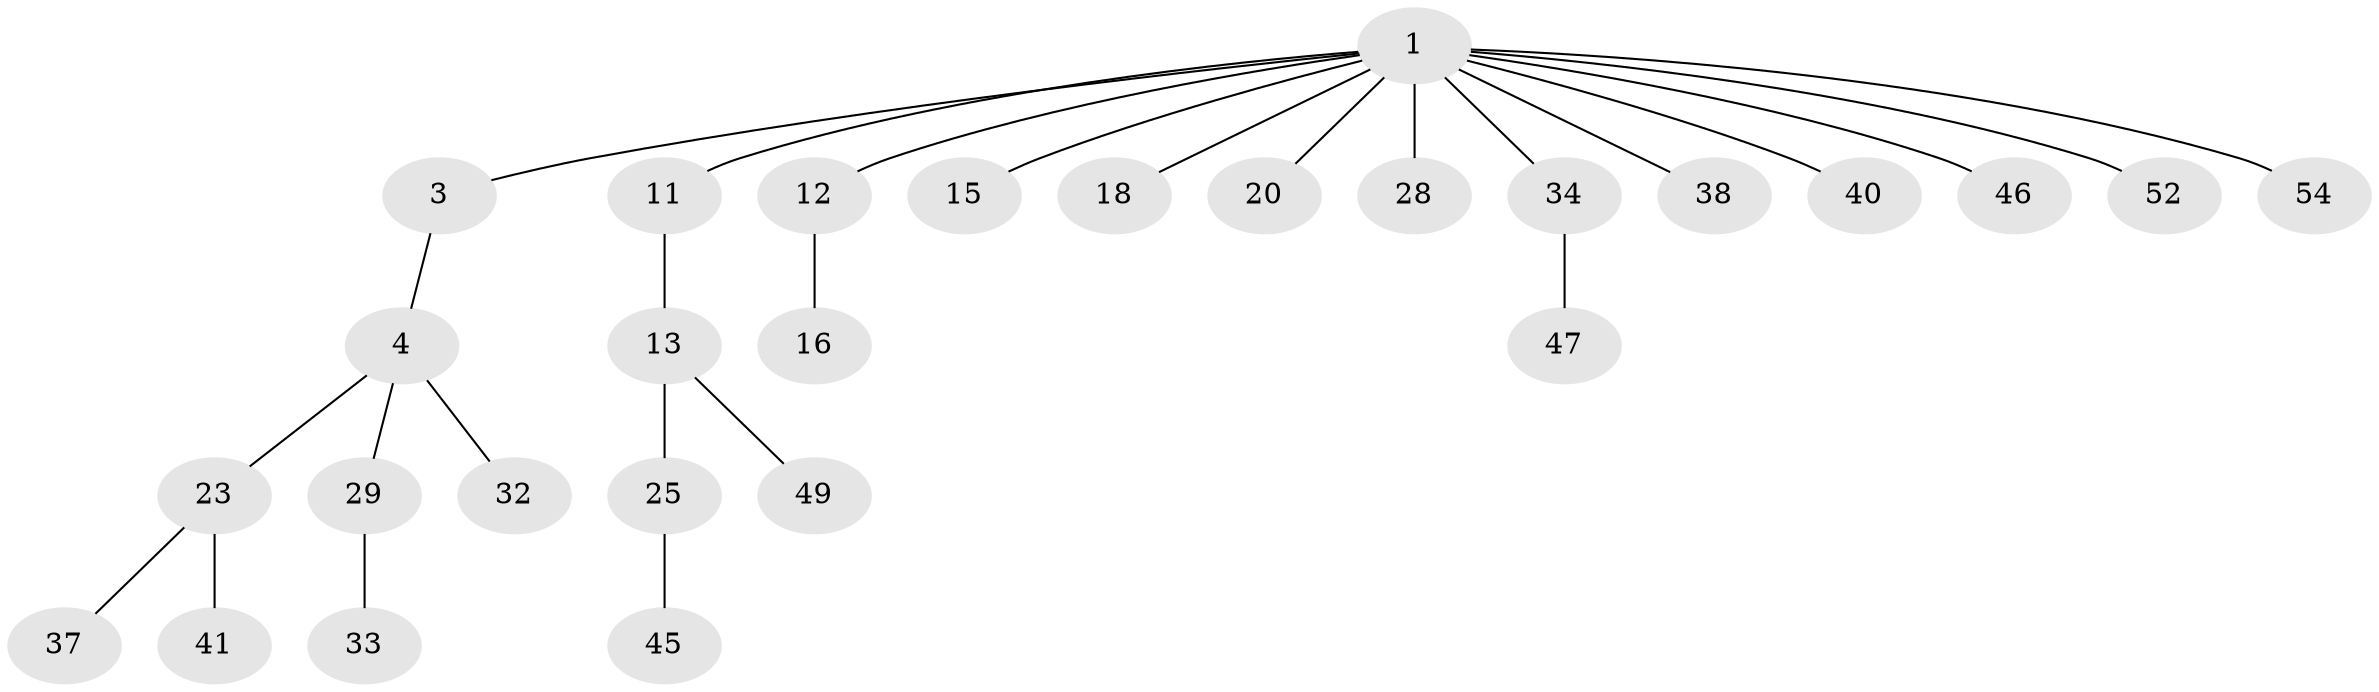 // original degree distribution, {8: 0.018518518518518517, 2: 0.2037037037037037, 4: 0.05555555555555555, 3: 0.1111111111111111, 10: 0.018518518518518517, 1: 0.5740740740740741, 5: 0.018518518518518517}
// Generated by graph-tools (version 1.1) at 2025/15/03/09/25 04:15:21]
// undirected, 27 vertices, 26 edges
graph export_dot {
graph [start="1"]
  node [color=gray90,style=filled];
  1 [super="+2+22+9+6+48+8"];
  3 [super="+7+14"];
  4 [super="+5"];
  11 [super="+53"];
  12 [super="+42+31"];
  13 [super="+21"];
  15;
  16;
  18 [super="+35"];
  20;
  23;
  25;
  28;
  29;
  32;
  33;
  34;
  37;
  38 [super="+43"];
  40;
  41 [super="+44"];
  45;
  46;
  47;
  49;
  52;
  54;
  1 -- 3;
  1 -- 12;
  1 -- 18;
  1 -- 34;
  1 -- 28;
  1 -- 38;
  1 -- 40;
  1 -- 11;
  1 -- 46;
  1 -- 15;
  1 -- 20;
  1 -- 52;
  1 -- 54;
  3 -- 4;
  4 -- 32;
  4 -- 29;
  4 -- 23;
  11 -- 13;
  12 -- 16;
  13 -- 25;
  13 -- 49;
  23 -- 37;
  23 -- 41;
  25 -- 45;
  29 -- 33;
  34 -- 47;
}
